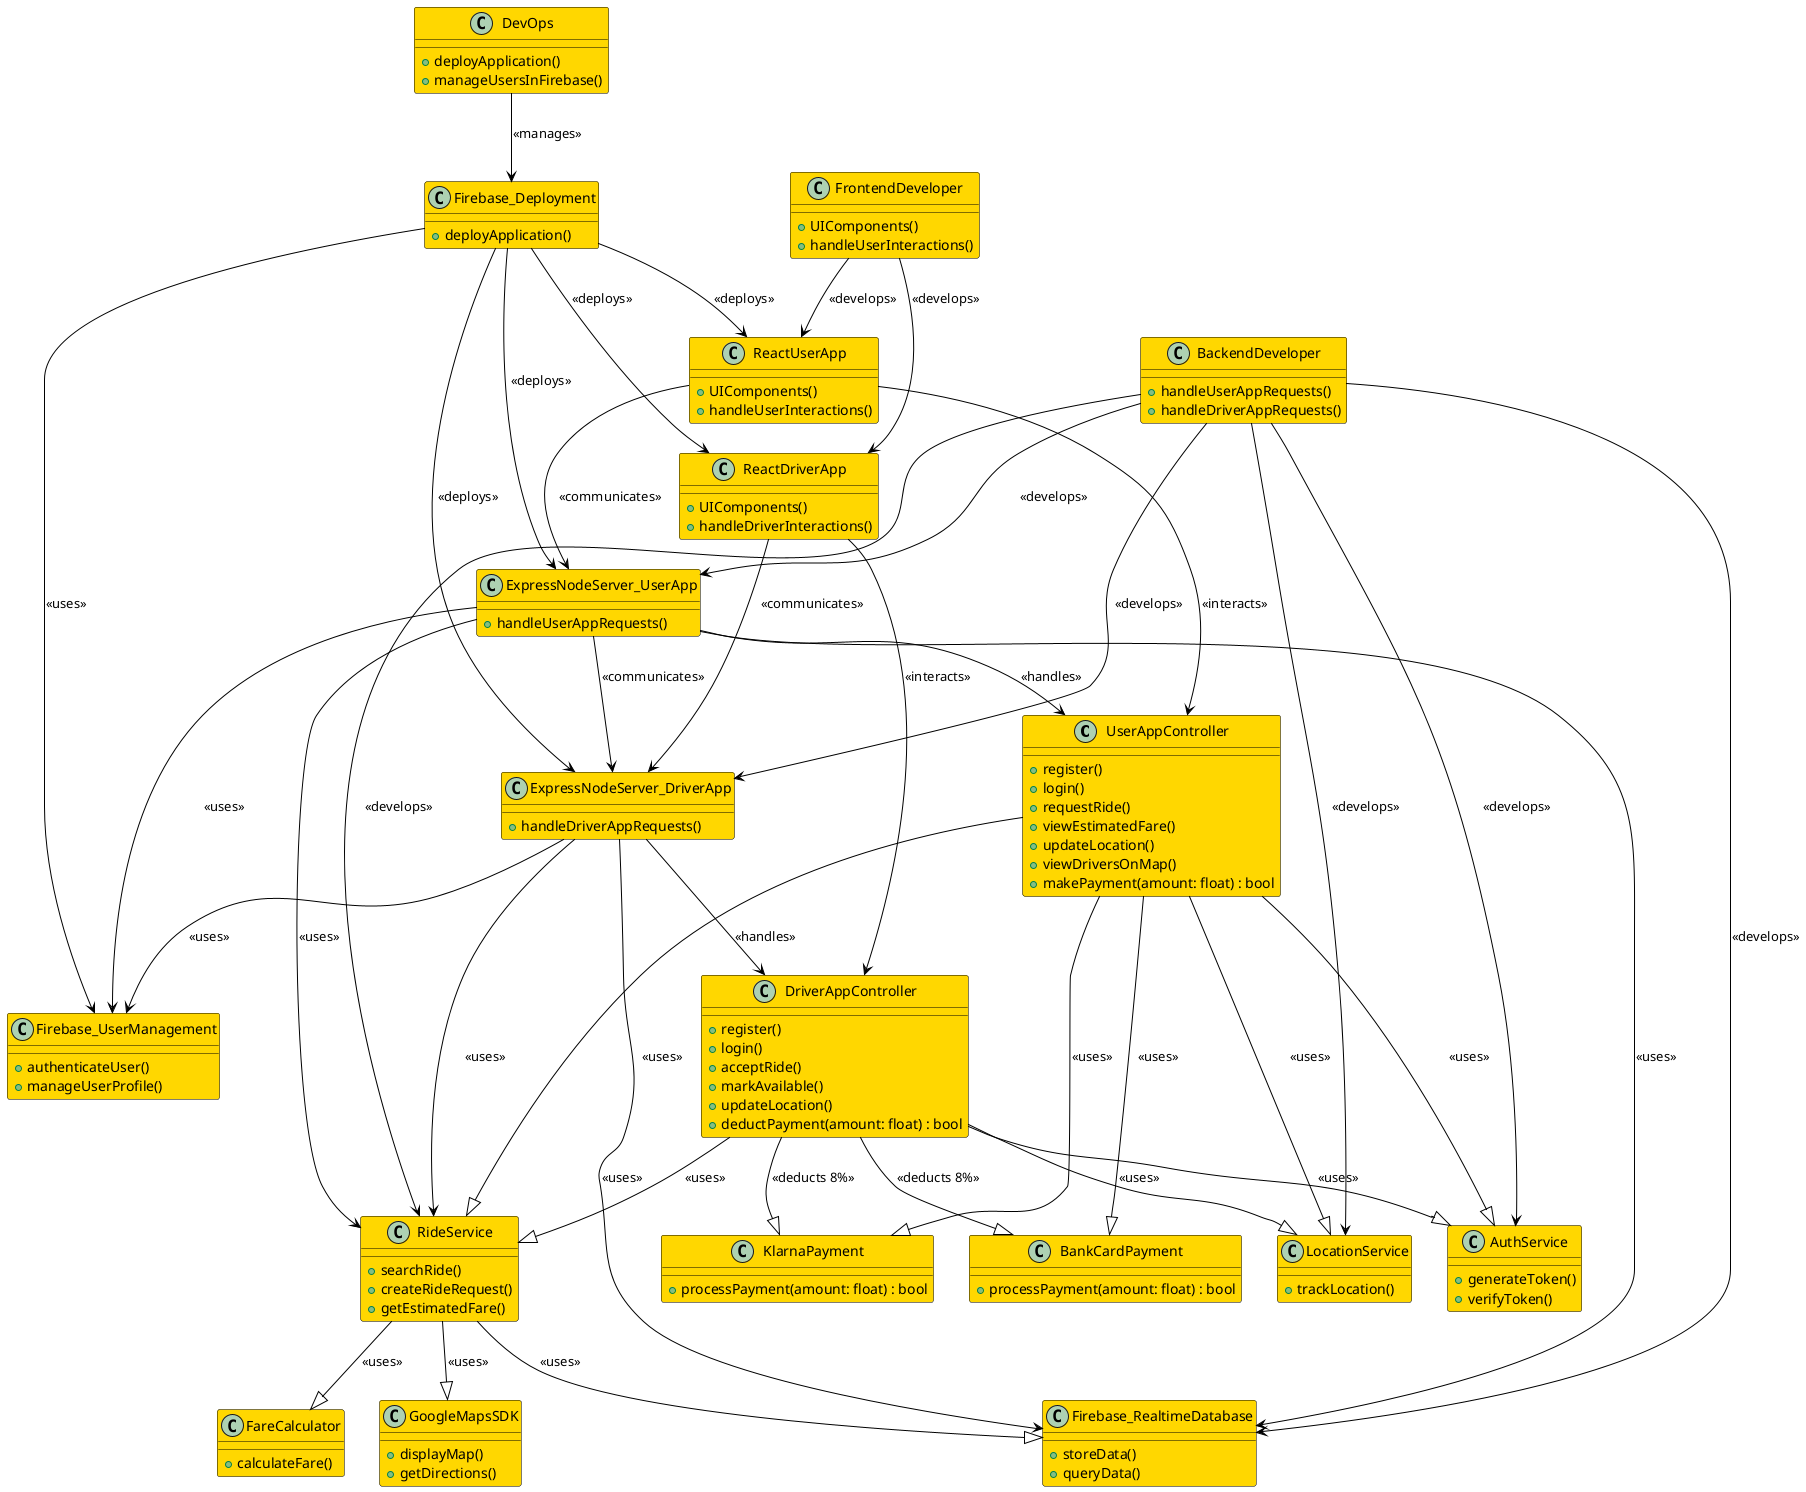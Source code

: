 @startuml s
!define RECTANGLE class

skinparam class {
  BackgroundColor #FFD700
  BorderColor #000000
  ArrowColor #000000
  HeaderBackgroundColor #FFD700
}

class UserAppController {
  + register()
  + login()
  + requestRide()
  + viewEstimatedFare()
  + updateLocation()
  + viewDriversOnMap()
  + makePayment(amount: float) : bool
}

class DriverAppController {
  + register()
  + login()
  + acceptRide()
  + markAvailable()
  + updateLocation()
  + deductPayment(amount: float) : bool
}

class AuthService {
  + generateToken()
  + verifyToken()
}

class RideService {
  + searchRide()
  + createRideRequest()
  + getEstimatedFare()
}

class FareCalculator {
  + calculateFare()
}

class LocationService {
  + trackLocation()
}

class Firebase_RealtimeDatabase {
  + storeData()
  + queryData()
}

class GoogleMapsSDK {
  + displayMap()
  + getDirections()
}

class Firebase_UserManagement {
  + authenticateUser()
  + manageUserProfile()
}

class Firebase_Deployment {
  + deployApplication()
}

class KlarnaPayment {
  + processPayment(amount: float) : bool
}

class BankCardPayment {
  + processPayment(amount: float) : bool
}

class ExpressNodeServer_UserApp {
  + handleUserAppRequests()
}

class ExpressNodeServer_DriverApp {
  + handleDriverAppRequests()
}

class ReactUserApp {
  + UIComponents()
  + handleUserInteractions()
}

class ReactDriverApp {
  + UIComponents()
  + handleDriverInteractions()
}

class FrontendDeveloper {
  + UIComponents()
  + handleUserInteractions()
}

class BackendDeveloper {
  + handleUserAppRequests()
  + handleDriverAppRequests()
}

class DevOps {
  + deployApplication()
  + manageUsersInFirebase()  
}

FrontendDeveloper --> ReactUserApp : <<develops>>
FrontendDeveloper --> ReactDriverApp : <<develops>>

BackendDeveloper --> ExpressNodeServer_UserApp : <<develops>>
BackendDeveloper --> ExpressNodeServer_DriverApp : <<develops>>
BackendDeveloper --> RideService : <<develops>>
BackendDeveloper --> AuthService : <<develops>>
BackendDeveloper --> LocationService : <<develops>>
BackendDeveloper --> Firebase_RealtimeDatabase : <<develops>>

DevOps --> Firebase_Deployment : <<manages>>

ReactUserApp --> ExpressNodeServer_UserApp : <<communicates>>
ReactDriverApp --> ExpressNodeServer_DriverApp : <<communicates>>

ExpressNodeServer_UserApp --> ExpressNodeServer_DriverApp : <<communicates>>

Firebase_Deployment --> ReactUserApp : <<deploys>>
Firebase_Deployment --> ReactDriverApp : <<deploys>>
Firebase_Deployment --> ExpressNodeServer_UserApp : <<deploys>>
Firebase_Deployment --> ExpressNodeServer_DriverApp : <<deploys>>

UserAppController --|> AuthService : <<uses>>
DriverAppController --|> AuthService : <<uses>>
UserAppController --|> RideService : <<uses>>
DriverAppController --|> RideService : <<uses>>
UserAppController --|> LocationService : <<uses>>
DriverAppController --|> LocationService : <<uses>>
RideService --|> FareCalculator : <<uses>>
RideService --|> Firebase_RealtimeDatabase : <<uses>>  
RideService --|> GoogleMapsSDK : <<uses>>
ExpressNodeServer_UserApp --> UserAppController : <<handles>>
ExpressNodeServer_DriverApp --> DriverAppController : <<handles>>
ExpressNodeServer_UserApp --> RideService : <<uses>>
ExpressNodeServer_DriverApp --> RideService : <<uses>>
ExpressNodeServer_UserApp --> Firebase_RealtimeDatabase : <<uses>> 
ExpressNodeServer_DriverApp --> Firebase_RealtimeDatabase : <<uses>>  
ExpressNodeServer_UserApp --> Firebase_UserManagement : <<uses>>
ExpressNodeServer_DriverApp --> Firebase_UserManagement : <<uses>>
ReactUserApp --> UserAppController : <<interacts>>
ReactDriverApp --> DriverAppController : <<interacts>>
Firebase_Deployment --> Firebase_UserManagement : <<uses>>

UserAppController --|> KlarnaPayment : <<uses>>
UserAppController --|> BankCardPayment : <<uses>>
DriverAppController --|> KlarnaPayment : <<deducts 8%>>
DriverAppController --|> BankCardPayment : <<deducts 8%>>

@enduml



